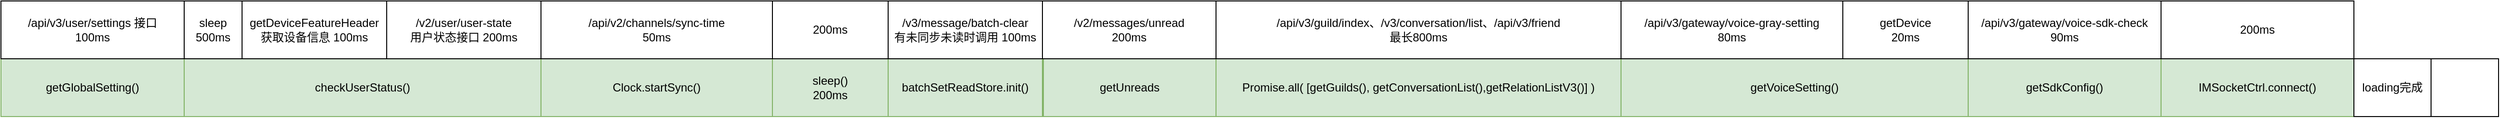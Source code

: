 <mxfile version="23.1.1" type="github">
  <diagram name="第 1 页" id="4bKVYmp6gC8IJLYEQT4g">
    <mxGraphModel dx="1050" dy="530" grid="1" gridSize="10" guides="1" tooltips="1" connect="1" arrows="1" fold="1" page="1" pageScale="1" pageWidth="827" pageHeight="1169" math="0" shadow="0">
      <root>
        <mxCell id="0" />
        <mxCell id="1" parent="0" />
        <mxCell id="SrKpxrNgZF3burnjYcv5-1" value="" style="rounded=0;whiteSpace=wrap;html=1;" vertex="1" parent="1">
          <mxGeometry x="40" y="320" width="2590" height="60" as="geometry" />
        </mxCell>
        <mxCell id="SrKpxrNgZF3burnjYcv5-2" value="getGlobalSetting()" style="rounded=0;whiteSpace=wrap;html=1;fillColor=#d5e8d4;strokeColor=#82b366;" vertex="1" parent="1">
          <mxGeometry x="40" y="320" width="190" height="60" as="geometry" />
        </mxCell>
        <mxCell id="SrKpxrNgZF3burnjYcv5-6" value="checkUserStatus()" style="rounded=0;whiteSpace=wrap;html=1;fillColor=#d5e8d4;strokeColor=#82b366;" vertex="1" parent="1">
          <mxGeometry x="230" y="320" width="370" height="60" as="geometry" />
        </mxCell>
        <mxCell id="SrKpxrNgZF3burnjYcv5-7" value="&lt;div&gt;/api/v3/user/settings 接口&lt;/div&gt;&lt;div&gt;100ms&lt;/div&gt;" style="rounded=0;whiteSpace=wrap;html=1;" vertex="1" parent="1">
          <mxGeometry x="40" y="260" width="190" height="60" as="geometry" />
        </mxCell>
        <mxCell id="SrKpxrNgZF3burnjYcv5-8" value="" style="rounded=0;whiteSpace=wrap;html=1;" vertex="1" parent="1">
          <mxGeometry x="230" y="260" width="370" height="60" as="geometry" />
        </mxCell>
        <mxCell id="SrKpxrNgZF3burnjYcv5-9" value="sleep 500ms" style="rounded=0;whiteSpace=wrap;html=1;" vertex="1" parent="1">
          <mxGeometry x="230" y="260" width="60" height="60" as="geometry" />
        </mxCell>
        <mxCell id="SrKpxrNgZF3burnjYcv5-10" value="getDeviceFeatureHeader&lt;br&gt;获取设备信息 100ms" style="rounded=0;whiteSpace=wrap;html=1;" vertex="1" parent="1">
          <mxGeometry x="290" y="260" width="150" height="60" as="geometry" />
        </mxCell>
        <mxCell id="SrKpxrNgZF3burnjYcv5-11" value="/v2/user/user-state&lt;br&gt;用户状态接口 200ms" style="rounded=0;whiteSpace=wrap;html=1;" vertex="1" parent="1">
          <mxGeometry x="440" y="260" width="160" height="60" as="geometry" />
        </mxCell>
        <mxCell id="SrKpxrNgZF3burnjYcv5-12" value="Clock.startSync()" style="rounded=0;whiteSpace=wrap;html=1;fillColor=#d5e8d4;strokeColor=#82b366;" vertex="1" parent="1">
          <mxGeometry x="600" y="320" width="240" height="60" as="geometry" />
        </mxCell>
        <mxCell id="SrKpxrNgZF3burnjYcv5-13" value="/api/v2/channels/sync-time&lt;br&gt;50ms" style="rounded=0;whiteSpace=wrap;html=1;" vertex="1" parent="1">
          <mxGeometry x="600" y="260" width="240" height="60" as="geometry" />
        </mxCell>
        <mxCell id="SrKpxrNgZF3burnjYcv5-15" value="sleep()&lt;br&gt;200ms" style="rounded=0;whiteSpace=wrap;html=1;fillColor=#d5e8d4;strokeColor=#82b366;" vertex="1" parent="1">
          <mxGeometry x="840" y="320" width="120" height="60" as="geometry" />
        </mxCell>
        <mxCell id="SrKpxrNgZF3burnjYcv5-20" value="batchSetReadStore.init()" style="rounded=0;whiteSpace=wrap;html=1;fillColor=#d5e8d4;strokeColor=#82b366;" vertex="1" parent="1">
          <mxGeometry x="960" y="320" width="160" height="60" as="geometry" />
        </mxCell>
        <mxCell id="SrKpxrNgZF3burnjYcv5-21" value="getUnreads" style="rounded=0;whiteSpace=wrap;html=1;fillColor=#d5e8d4;strokeColor=#82b366;" vertex="1" parent="1">
          <mxGeometry x="1121" y="320" width="179" height="60" as="geometry" />
        </mxCell>
        <mxCell id="SrKpxrNgZF3burnjYcv5-22" value="/v2/messages/unread&lt;br&gt;200ms" style="rounded=0;whiteSpace=wrap;html=1;" vertex="1" parent="1">
          <mxGeometry x="1120" y="260" width="180" height="60" as="geometry" />
        </mxCell>
        <mxCell id="SrKpxrNgZF3burnjYcv5-23" value="/v3/message/batch-clear&lt;br&gt;有未同步未读时调用 100ms" style="rounded=0;whiteSpace=wrap;html=1;" vertex="1" parent="1">
          <mxGeometry x="960" y="260" width="160" height="60" as="geometry" />
        </mxCell>
        <mxCell id="SrKpxrNgZF3burnjYcv5-24" value="200ms" style="rounded=0;whiteSpace=wrap;html=1;" vertex="1" parent="1">
          <mxGeometry x="840" y="260" width="120" height="60" as="geometry" />
        </mxCell>
        <mxCell id="SrKpxrNgZF3burnjYcv5-25" value="Promise.all( [getGuilds(), getConversationList(),getRelationListV3()] )" style="rounded=0;whiteSpace=wrap;html=1;fillColor=#d5e8d4;strokeColor=#82b366;" vertex="1" parent="1">
          <mxGeometry x="1300" y="320" width="420" height="60" as="geometry" />
        </mxCell>
        <mxCell id="SrKpxrNgZF3burnjYcv5-26" value="/api/v3/guild/index、/v3/conversation/list、/api/v3/friend&lt;br&gt;最长800ms" style="rounded=0;whiteSpace=wrap;html=1;" vertex="1" parent="1">
          <mxGeometry x="1300" y="260" width="420" height="60" as="geometry" />
        </mxCell>
        <mxCell id="SrKpxrNgZF3burnjYcv5-27" value="getVoiceSetting()" style="rounded=0;whiteSpace=wrap;html=1;fillColor=#d5e8d4;strokeColor=#82b366;" vertex="1" parent="1">
          <mxGeometry x="1720" y="320" width="360" height="60" as="geometry" />
        </mxCell>
        <mxCell id="SrKpxrNgZF3burnjYcv5-28" value="/api/v3/gateway/voice-gray-setting&lt;br&gt;80ms" style="rounded=0;whiteSpace=wrap;html=1;" vertex="1" parent="1">
          <mxGeometry x="1720" y="260" width="230" height="60" as="geometry" />
        </mxCell>
        <mxCell id="SrKpxrNgZF3burnjYcv5-29" value="getDevice&lt;br&gt;20ms" style="rounded=0;whiteSpace=wrap;html=1;" vertex="1" parent="1">
          <mxGeometry x="1950" y="260" width="130" height="60" as="geometry" />
        </mxCell>
        <mxCell id="SrKpxrNgZF3burnjYcv5-30" value="getSdkConfig()" style="rounded=0;whiteSpace=wrap;html=1;fillColor=#d5e8d4;strokeColor=#82b366;" vertex="1" parent="1">
          <mxGeometry x="2080" y="320" width="200" height="60" as="geometry" />
        </mxCell>
        <mxCell id="SrKpxrNgZF3burnjYcv5-31" value="/api/v3/gateway/voice-sdk-check&lt;br&gt;90ms" style="rounded=0;whiteSpace=wrap;html=1;" vertex="1" parent="1">
          <mxGeometry x="2080" y="260" width="200" height="60" as="geometry" />
        </mxCell>
        <mxCell id="SrKpxrNgZF3burnjYcv5-32" value="IMSocketCtrl.connect()" style="rounded=0;whiteSpace=wrap;html=1;fillColor=#d5e8d4;strokeColor=#82b366;" vertex="1" parent="1">
          <mxGeometry x="2280" y="320" width="200" height="60" as="geometry" />
        </mxCell>
        <mxCell id="SrKpxrNgZF3burnjYcv5-33" value="200ms" style="rounded=0;whiteSpace=wrap;html=1;" vertex="1" parent="1">
          <mxGeometry x="2280" y="260" width="200" height="60" as="geometry" />
        </mxCell>
        <mxCell id="SrKpxrNgZF3burnjYcv5-34" value="loading完成" style="rounded=0;whiteSpace=wrap;html=1;" vertex="1" parent="1">
          <mxGeometry x="2480" y="320" width="80" height="60" as="geometry" />
        </mxCell>
      </root>
    </mxGraphModel>
  </diagram>
</mxfile>

